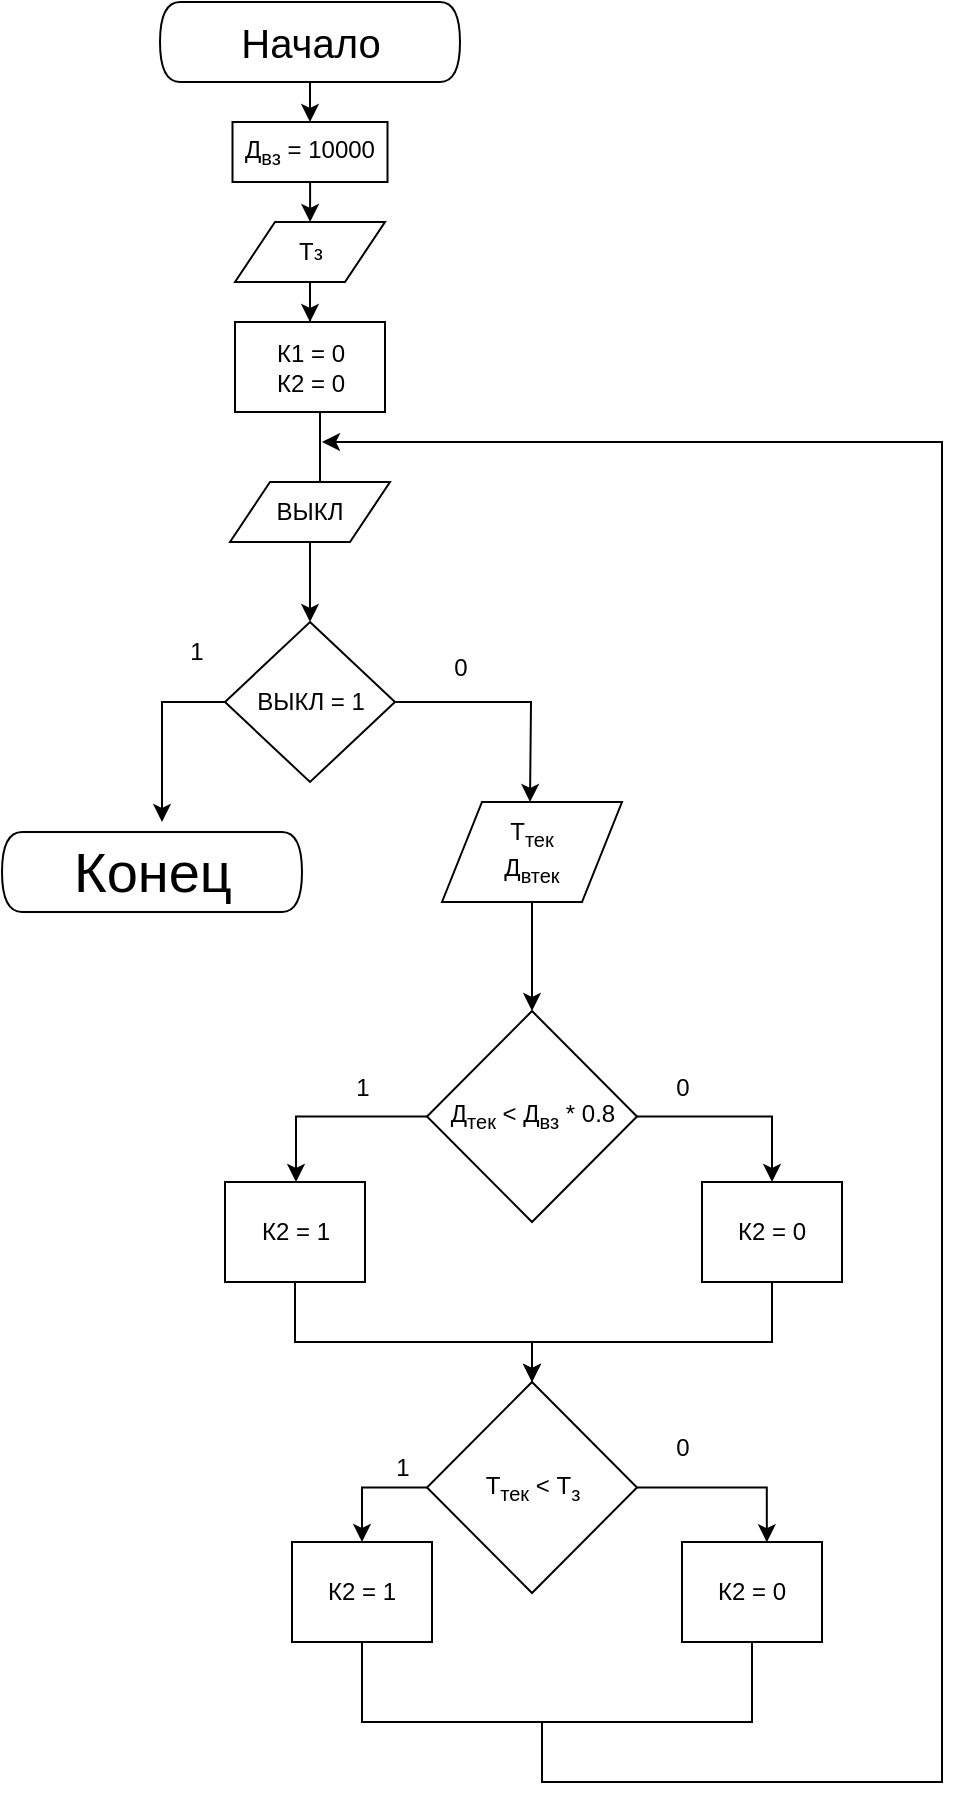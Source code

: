 <mxfile version="26.1.0">
  <diagram name="Страница — 1" id="WNwVShf3JAIYWTUbWI15">
    <mxGraphModel dx="2253" dy="1069" grid="1" gridSize="10" guides="1" tooltips="1" connect="1" arrows="1" fold="1" page="1" pageScale="1" pageWidth="827" pageHeight="1169" math="0" shadow="0">
      <root>
        <mxCell id="0" />
        <mxCell id="1" parent="0" />
        <mxCell id="LoKLQNdkwTP0GIsrnYTD-1" value="" style="endArrow=none;html=1;rounded=0;" parent="1" edge="1">
          <mxGeometry width="50" height="50" relative="1" as="geometry">
            <mxPoint x="259" y="80" as="sourcePoint" />
            <mxPoint x="389" y="80" as="targetPoint" />
          </mxGeometry>
        </mxCell>
        <mxCell id="LoKLQNdkwTP0GIsrnYTD-2" value="" style="endArrow=none;html=1;rounded=0;" parent="1" edge="1">
          <mxGeometry width="50" height="50" relative="1" as="geometry">
            <mxPoint x="259" y="120" as="sourcePoint" />
            <mxPoint x="389" y="120" as="targetPoint" />
            <Array as="points">
              <mxPoint x="319" y="120" />
            </Array>
          </mxGeometry>
        </mxCell>
        <mxCell id="LoKLQNdkwTP0GIsrnYTD-3" value="" style="endArrow=none;html=1;rounded=0;edgeStyle=orthogonalEdgeStyle;curved=1;" parent="1" edge="1">
          <mxGeometry width="50" height="50" relative="1" as="geometry">
            <mxPoint x="389" y="120" as="sourcePoint" />
            <mxPoint x="389" y="80" as="targetPoint" />
            <Array as="points">
              <mxPoint x="399" y="120" />
              <mxPoint x="399" y="80" />
            </Array>
          </mxGeometry>
        </mxCell>
        <mxCell id="LoKLQNdkwTP0GIsrnYTD-4" value="" style="endArrow=none;html=1;rounded=0;edgeStyle=orthogonalEdgeStyle;curved=1;" parent="1" edge="1">
          <mxGeometry width="50" height="50" relative="1" as="geometry">
            <mxPoint x="259" y="120" as="sourcePoint" />
            <mxPoint x="259" y="80" as="targetPoint" />
            <Array as="points">
              <mxPoint x="249" y="120" />
              <mxPoint x="249" y="80" />
            </Array>
          </mxGeometry>
        </mxCell>
        <mxCell id="LoKLQNdkwTP0GIsrnYTD-13" value="" style="edgeStyle=orthogonalEdgeStyle;rounded=0;orthogonalLoop=1;jettySize=auto;html=1;" parent="1" source="LoKLQNdkwTP0GIsrnYTD-5" target="LoKLQNdkwTP0GIsrnYTD-6" edge="1">
          <mxGeometry relative="1" as="geometry" />
        </mxCell>
        <mxCell id="LoKLQNdkwTP0GIsrnYTD-5" value="&lt;font style=&quot;font-size: 20px;&quot;&gt;Начало&lt;/font&gt;" style="text;html=1;align=center;verticalAlign=middle;resizable=0;points=[];autosize=1;strokeColor=none;fillColor=none;" parent="1" vertex="1">
          <mxGeometry x="279" y="80" width="90" height="40" as="geometry" />
        </mxCell>
        <mxCell id="LoKLQNdkwTP0GIsrnYTD-14" value="" style="edgeStyle=orthogonalEdgeStyle;rounded=0;orthogonalLoop=1;jettySize=auto;html=1;entryX=0.554;entryY=-0.002;entryDx=0;entryDy=0;entryPerimeter=0;exitX=0.581;exitY=0.996;exitDx=0;exitDy=0;exitPerimeter=0;" parent="1" source="6eKixkPit4OPT5rMc_GE-1" target="LoKLQNdkwTP0GIsrnYTD-7" edge="1">
          <mxGeometry relative="1" as="geometry">
            <Array as="points">
              <mxPoint x="329" y="285" />
              <mxPoint x="329" y="335" />
              <mxPoint x="328" y="335" />
            </Array>
            <mxPoint x="329.059" y="305" as="sourcePoint" />
          </mxGeometry>
        </mxCell>
        <mxCell id="9p0VRs5-BMDXZZjzKaAU-4" value="" style="edgeStyle=orthogonalEdgeStyle;rounded=0;orthogonalLoop=1;jettySize=auto;html=1;" edge="1" parent="1" source="LoKLQNdkwTP0GIsrnYTD-6" target="9p0VRs5-BMDXZZjzKaAU-1">
          <mxGeometry relative="1" as="geometry" />
        </mxCell>
        <mxCell id="LoKLQNdkwTP0GIsrnYTD-6" value="&lt;div&gt;&lt;span style=&quot;background-color: transparent; color: light-dark(rgb(0, 0, 0), rgb(255, 255, 255));&quot;&gt;Д&lt;/span&gt;&lt;sub style=&quot;background-color: transparent; color: light-dark(rgb(0, 0, 0), rgb(255, 255, 255));&quot;&gt;вз&lt;/sub&gt;&lt;span style=&quot;background-color: transparent; color: light-dark(rgb(0, 0, 0), rgb(255, 255, 255));&quot;&gt; = 10000&lt;/span&gt;&lt;/div&gt;" style="rounded=0;whiteSpace=wrap;html=1;" parent="1" vertex="1">
          <mxGeometry x="285.25" y="140" width="77.5" height="30" as="geometry" />
        </mxCell>
        <mxCell id="LoKLQNdkwTP0GIsrnYTD-15" value="" style="edgeStyle=orthogonalEdgeStyle;rounded=0;orthogonalLoop=1;jettySize=auto;html=1;" parent="1" source="LoKLQNdkwTP0GIsrnYTD-7" target="LoKLQNdkwTP0GIsrnYTD-8" edge="1">
          <mxGeometry relative="1" as="geometry" />
        </mxCell>
        <mxCell id="LoKLQNdkwTP0GIsrnYTD-7" value="ВЫКЛ" style="shape=parallelogram;perimeter=parallelogramPerimeter;whiteSpace=wrap;html=1;fixedSize=1;" parent="1" vertex="1">
          <mxGeometry x="284" y="320" width="80" height="30" as="geometry" />
        </mxCell>
        <mxCell id="LoKLQNdkwTP0GIsrnYTD-16" style="edgeStyle=orthogonalEdgeStyle;rounded=0;orthogonalLoop=1;jettySize=auto;html=1;entryX=0.5;entryY=0;entryDx=0;entryDy=0;" parent="1" source="LoKLQNdkwTP0GIsrnYTD-8" edge="1">
          <mxGeometry relative="1" as="geometry">
            <mxPoint x="434" y="480" as="targetPoint" />
          </mxGeometry>
        </mxCell>
        <mxCell id="LoKLQNdkwTP0GIsrnYTD-8" value="ВЫКЛ = 1" style="rhombus;whiteSpace=wrap;html=1;" parent="1" vertex="1">
          <mxGeometry x="281.5" y="390" width="85" height="80" as="geometry" />
        </mxCell>
        <mxCell id="LoKLQNdkwTP0GIsrnYTD-22" value="1" style="text;html=1;align=center;verticalAlign=middle;resizable=0;points=[];autosize=1;strokeColor=none;fillColor=none;" parent="1" vertex="1">
          <mxGeometry x="251.5" y="390" width="30" height="30" as="geometry" />
        </mxCell>
        <mxCell id="LoKLQNdkwTP0GIsrnYTD-24" value="0" style="text;html=1;align=center;verticalAlign=middle;resizable=0;points=[];autosize=1;strokeColor=none;fillColor=none;" parent="1" vertex="1">
          <mxGeometry x="384" y="398" width="30" height="30" as="geometry" />
        </mxCell>
        <mxCell id="LoKLQNdkwTP0GIsrnYTD-26" value="" style="endArrow=none;html=1;rounded=0;" parent="1" edge="1">
          <mxGeometry width="50" height="50" relative="1" as="geometry">
            <mxPoint x="180" y="495" as="sourcePoint" />
            <mxPoint x="310" y="495" as="targetPoint" />
          </mxGeometry>
        </mxCell>
        <mxCell id="LoKLQNdkwTP0GIsrnYTD-27" value="" style="endArrow=none;html=1;rounded=0;" parent="1" edge="1">
          <mxGeometry width="50" height="50" relative="1" as="geometry">
            <mxPoint x="180" y="535" as="sourcePoint" />
            <mxPoint x="310" y="535" as="targetPoint" />
            <Array as="points">
              <mxPoint x="240" y="535" />
            </Array>
          </mxGeometry>
        </mxCell>
        <mxCell id="LoKLQNdkwTP0GIsrnYTD-28" value="" style="endArrow=none;html=1;rounded=0;edgeStyle=orthogonalEdgeStyle;curved=1;" parent="1" edge="1">
          <mxGeometry width="50" height="50" relative="1" as="geometry">
            <mxPoint x="310" y="535" as="sourcePoint" />
            <mxPoint x="310" y="495" as="targetPoint" />
            <Array as="points">
              <mxPoint x="320" y="535" />
              <mxPoint x="320" y="495" />
            </Array>
          </mxGeometry>
        </mxCell>
        <mxCell id="LoKLQNdkwTP0GIsrnYTD-29" value="" style="endArrow=none;html=1;rounded=0;edgeStyle=orthogonalEdgeStyle;curved=1;" parent="1" edge="1">
          <mxGeometry width="50" height="50" relative="1" as="geometry">
            <mxPoint x="180" y="535" as="sourcePoint" />
            <mxPoint x="180" y="495" as="targetPoint" />
            <Array as="points">
              <mxPoint x="170" y="535" />
              <mxPoint x="170" y="495" />
            </Array>
          </mxGeometry>
        </mxCell>
        <mxCell id="LoKLQNdkwTP0GIsrnYTD-30" value="&lt;font style=&quot;font-size: 28px;&quot;&gt;Конец&lt;/font&gt;" style="text;html=1;align=center;verticalAlign=middle;resizable=0;points=[];autosize=1;strokeColor=none;fillColor=none;" parent="1" vertex="1">
          <mxGeometry x="195" y="490" width="100" height="50" as="geometry" />
        </mxCell>
        <mxCell id="6eKixkPit4OPT5rMc_GE-1" value="&lt;div&gt;К1 = 0&lt;/div&gt;&lt;div&gt;К2 = 0&lt;/div&gt;" style="rounded=0;whiteSpace=wrap;html=1;" parent="1" vertex="1">
          <mxGeometry x="286.5" y="240" width="75" height="45" as="geometry" />
        </mxCell>
        <mxCell id="6eKixkPit4OPT5rMc_GE-4" style="edgeStyle=orthogonalEdgeStyle;rounded=0;orthogonalLoop=1;jettySize=auto;html=1;entryX=0.55;entryY=0;entryDx=0;entryDy=0;entryPerimeter=0;" parent="1" source="LoKLQNdkwTP0GIsrnYTD-8" target="LoKLQNdkwTP0GIsrnYTD-30" edge="1">
          <mxGeometry relative="1" as="geometry">
            <Array as="points">
              <mxPoint x="250" y="430" />
            </Array>
          </mxGeometry>
        </mxCell>
        <mxCell id="6eKixkPit4OPT5rMc_GE-15" value="" style="edgeStyle=orthogonalEdgeStyle;rounded=0;orthogonalLoop=1;jettySize=auto;html=1;" parent="1" source="6eKixkPit4OPT5rMc_GE-5" target="6eKixkPit4OPT5rMc_GE-8" edge="1">
          <mxGeometry relative="1" as="geometry" />
        </mxCell>
        <mxCell id="6eKixkPit4OPT5rMc_GE-5" value="&lt;div&gt;Т&lt;sub&gt;тек&lt;/sub&gt;&lt;/div&gt;&lt;div&gt;Д&lt;sub&gt;втек&lt;/sub&gt;&lt;/div&gt;" style="shape=parallelogram;perimeter=parallelogramPerimeter;whiteSpace=wrap;html=1;fixedSize=1;" parent="1" vertex="1">
          <mxGeometry x="390" y="480" width="90" height="50" as="geometry" />
        </mxCell>
        <mxCell id="6eKixkPit4OPT5rMc_GE-18" style="edgeStyle=orthogonalEdgeStyle;rounded=0;orthogonalLoop=1;jettySize=auto;html=1;entryX=0.5;entryY=0;entryDx=0;entryDy=0;" parent="1" source="6eKixkPit4OPT5rMc_GE-8" target="6eKixkPit4OPT5rMc_GE-10" edge="1">
          <mxGeometry relative="1" as="geometry" />
        </mxCell>
        <mxCell id="9p0VRs5-BMDXZZjzKaAU-6" style="edgeStyle=orthogonalEdgeStyle;rounded=0;orthogonalLoop=1;jettySize=auto;html=1;entryX=0.5;entryY=0;entryDx=0;entryDy=0;" edge="1" parent="1" source="6eKixkPit4OPT5rMc_GE-8" target="6eKixkPit4OPT5rMc_GE-9">
          <mxGeometry relative="1" as="geometry">
            <Array as="points">
              <mxPoint x="317" y="637" />
              <mxPoint x="317" y="670" />
            </Array>
          </mxGeometry>
        </mxCell>
        <mxCell id="6eKixkPit4OPT5rMc_GE-8" value="Д&lt;sub&gt;тек&lt;/sub&gt; &amp;lt; Д&lt;sub&gt;вз&lt;/sub&gt; * 0.8" style="rhombus;whiteSpace=wrap;html=1;" parent="1" vertex="1">
          <mxGeometry x="382.5" y="584.5" width="105" height="105.5" as="geometry" />
        </mxCell>
        <mxCell id="9p0VRs5-BMDXZZjzKaAU-16" style="edgeStyle=orthogonalEdgeStyle;rounded=0;orthogonalLoop=1;jettySize=auto;html=1;entryX=0.5;entryY=0;entryDx=0;entryDy=0;" edge="1" parent="1" source="6eKixkPit4OPT5rMc_GE-9" target="6eKixkPit4OPT5rMc_GE-11">
          <mxGeometry relative="1" as="geometry">
            <Array as="points">
              <mxPoint x="316" y="750" />
              <mxPoint x="435" y="750" />
            </Array>
          </mxGeometry>
        </mxCell>
        <mxCell id="6eKixkPit4OPT5rMc_GE-9" value="К2 = 1" style="rounded=0;whiteSpace=wrap;html=1;" parent="1" vertex="1">
          <mxGeometry x="281.5" y="670" width="70" height="50" as="geometry" />
        </mxCell>
        <mxCell id="6eKixkPit4OPT5rMc_GE-19" style="edgeStyle=orthogonalEdgeStyle;rounded=0;orthogonalLoop=1;jettySize=auto;html=1;entryX=0.5;entryY=0;entryDx=0;entryDy=0;" parent="1" source="6eKixkPit4OPT5rMc_GE-10" target="6eKixkPit4OPT5rMc_GE-11" edge="1">
          <mxGeometry relative="1" as="geometry">
            <Array as="points">
              <mxPoint x="555" y="750" />
              <mxPoint x="435" y="750" />
            </Array>
          </mxGeometry>
        </mxCell>
        <mxCell id="6eKixkPit4OPT5rMc_GE-10" value="К2 = 0" style="rounded=0;whiteSpace=wrap;html=1;" parent="1" vertex="1">
          <mxGeometry x="520" y="670" width="70" height="50" as="geometry" />
        </mxCell>
        <mxCell id="6eKixkPit4OPT5rMc_GE-20" value="" style="edgeStyle=orthogonalEdgeStyle;rounded=0;orthogonalLoop=1;jettySize=auto;html=1;" parent="1" source="6eKixkPit4OPT5rMc_GE-11" target="6eKixkPit4OPT5rMc_GE-12" edge="1">
          <mxGeometry relative="1" as="geometry">
            <Array as="points">
              <mxPoint x="350" y="823" />
            </Array>
          </mxGeometry>
        </mxCell>
        <mxCell id="6eKixkPit4OPT5rMc_GE-11" value="Т&lt;sub&gt;тек&lt;/sub&gt; &amp;lt; Т&lt;sub&gt;з&lt;/sub&gt;" style="rhombus;whiteSpace=wrap;html=1;" parent="1" vertex="1">
          <mxGeometry x="382.5" y="770" width="105" height="105.5" as="geometry" />
        </mxCell>
        <mxCell id="6eKixkPit4OPT5rMc_GE-12" value="К2 = 1" style="rounded=0;whiteSpace=wrap;html=1;" parent="1" vertex="1">
          <mxGeometry x="315" y="850" width="70" height="50" as="geometry" />
        </mxCell>
        <mxCell id="6eKixkPit4OPT5rMc_GE-13" value="К2 = 0" style="rounded=0;whiteSpace=wrap;html=1;" parent="1" vertex="1">
          <mxGeometry x="510" y="850" width="70" height="50" as="geometry" />
        </mxCell>
        <mxCell id="6eKixkPit4OPT5rMc_GE-22" style="edgeStyle=orthogonalEdgeStyle;rounded=0;orthogonalLoop=1;jettySize=auto;html=1;entryX=0.606;entryY=0.002;entryDx=0;entryDy=0;entryPerimeter=0;" parent="1" source="6eKixkPit4OPT5rMc_GE-11" target="6eKixkPit4OPT5rMc_GE-13" edge="1">
          <mxGeometry relative="1" as="geometry" />
        </mxCell>
        <mxCell id="9p0VRs5-BMDXZZjzKaAU-5" value="" style="edgeStyle=orthogonalEdgeStyle;rounded=0;orthogonalLoop=1;jettySize=auto;html=1;" edge="1" parent="1" source="9p0VRs5-BMDXZZjzKaAU-1" target="6eKixkPit4OPT5rMc_GE-1">
          <mxGeometry relative="1" as="geometry" />
        </mxCell>
        <mxCell id="9p0VRs5-BMDXZZjzKaAU-1" value="T&lt;span style=&quot;font-size: 10px;&quot;&gt;з&lt;/span&gt;" style="shape=parallelogram;perimeter=parallelogramPerimeter;whiteSpace=wrap;html=1;fixedSize=1;" vertex="1" parent="1">
          <mxGeometry x="286.5" y="190" width="75" height="30" as="geometry" />
        </mxCell>
        <mxCell id="9p0VRs5-BMDXZZjzKaAU-7" value="0" style="text;html=1;align=center;verticalAlign=middle;resizable=0;points=[];autosize=1;strokeColor=none;fillColor=none;" vertex="1" parent="1">
          <mxGeometry x="495" y="608" width="30" height="30" as="geometry" />
        </mxCell>
        <mxCell id="9p0VRs5-BMDXZZjzKaAU-8" value="1" style="text;html=1;align=center;verticalAlign=middle;resizable=0;points=[];autosize=1;strokeColor=none;fillColor=none;" vertex="1" parent="1">
          <mxGeometry x="335" y="608" width="30" height="30" as="geometry" />
        </mxCell>
        <mxCell id="9p0VRs5-BMDXZZjzKaAU-10" value="0" style="text;html=1;align=center;verticalAlign=middle;resizable=0;points=[];autosize=1;strokeColor=none;fillColor=none;" vertex="1" parent="1">
          <mxGeometry x="495" y="788" width="30" height="30" as="geometry" />
        </mxCell>
        <mxCell id="9p0VRs5-BMDXZZjzKaAU-11" value="1" style="text;html=1;align=center;verticalAlign=middle;resizable=0;points=[];autosize=1;strokeColor=none;fillColor=none;" vertex="1" parent="1">
          <mxGeometry x="355" y="798" width="30" height="30" as="geometry" />
        </mxCell>
        <mxCell id="9p0VRs5-BMDXZZjzKaAU-13" value="" style="endArrow=none;html=1;rounded=0;exitX=0.5;exitY=1;exitDx=0;exitDy=0;entryX=0.5;entryY=1;entryDx=0;entryDy=0;" edge="1" parent="1" source="6eKixkPit4OPT5rMc_GE-12" target="6eKixkPit4OPT5rMc_GE-13">
          <mxGeometry width="50" height="50" relative="1" as="geometry">
            <mxPoint x="420" y="980" as="sourcePoint" />
            <mxPoint x="470" y="930" as="targetPoint" />
            <Array as="points">
              <mxPoint x="350" y="940" />
              <mxPoint x="450" y="940" />
              <mxPoint x="545" y="940" />
            </Array>
          </mxGeometry>
        </mxCell>
        <mxCell id="9p0VRs5-BMDXZZjzKaAU-14" value="" style="endArrow=classic;html=1;rounded=0;" edge="1" parent="1">
          <mxGeometry width="50" height="50" relative="1" as="geometry">
            <mxPoint x="440" y="940" as="sourcePoint" />
            <mxPoint x="330" y="300" as="targetPoint" />
            <Array as="points">
              <mxPoint x="440" y="970" />
              <mxPoint x="640" y="970" />
              <mxPoint x="640" y="590" />
              <mxPoint x="640" y="300" />
            </Array>
          </mxGeometry>
        </mxCell>
      </root>
    </mxGraphModel>
  </diagram>
</mxfile>
